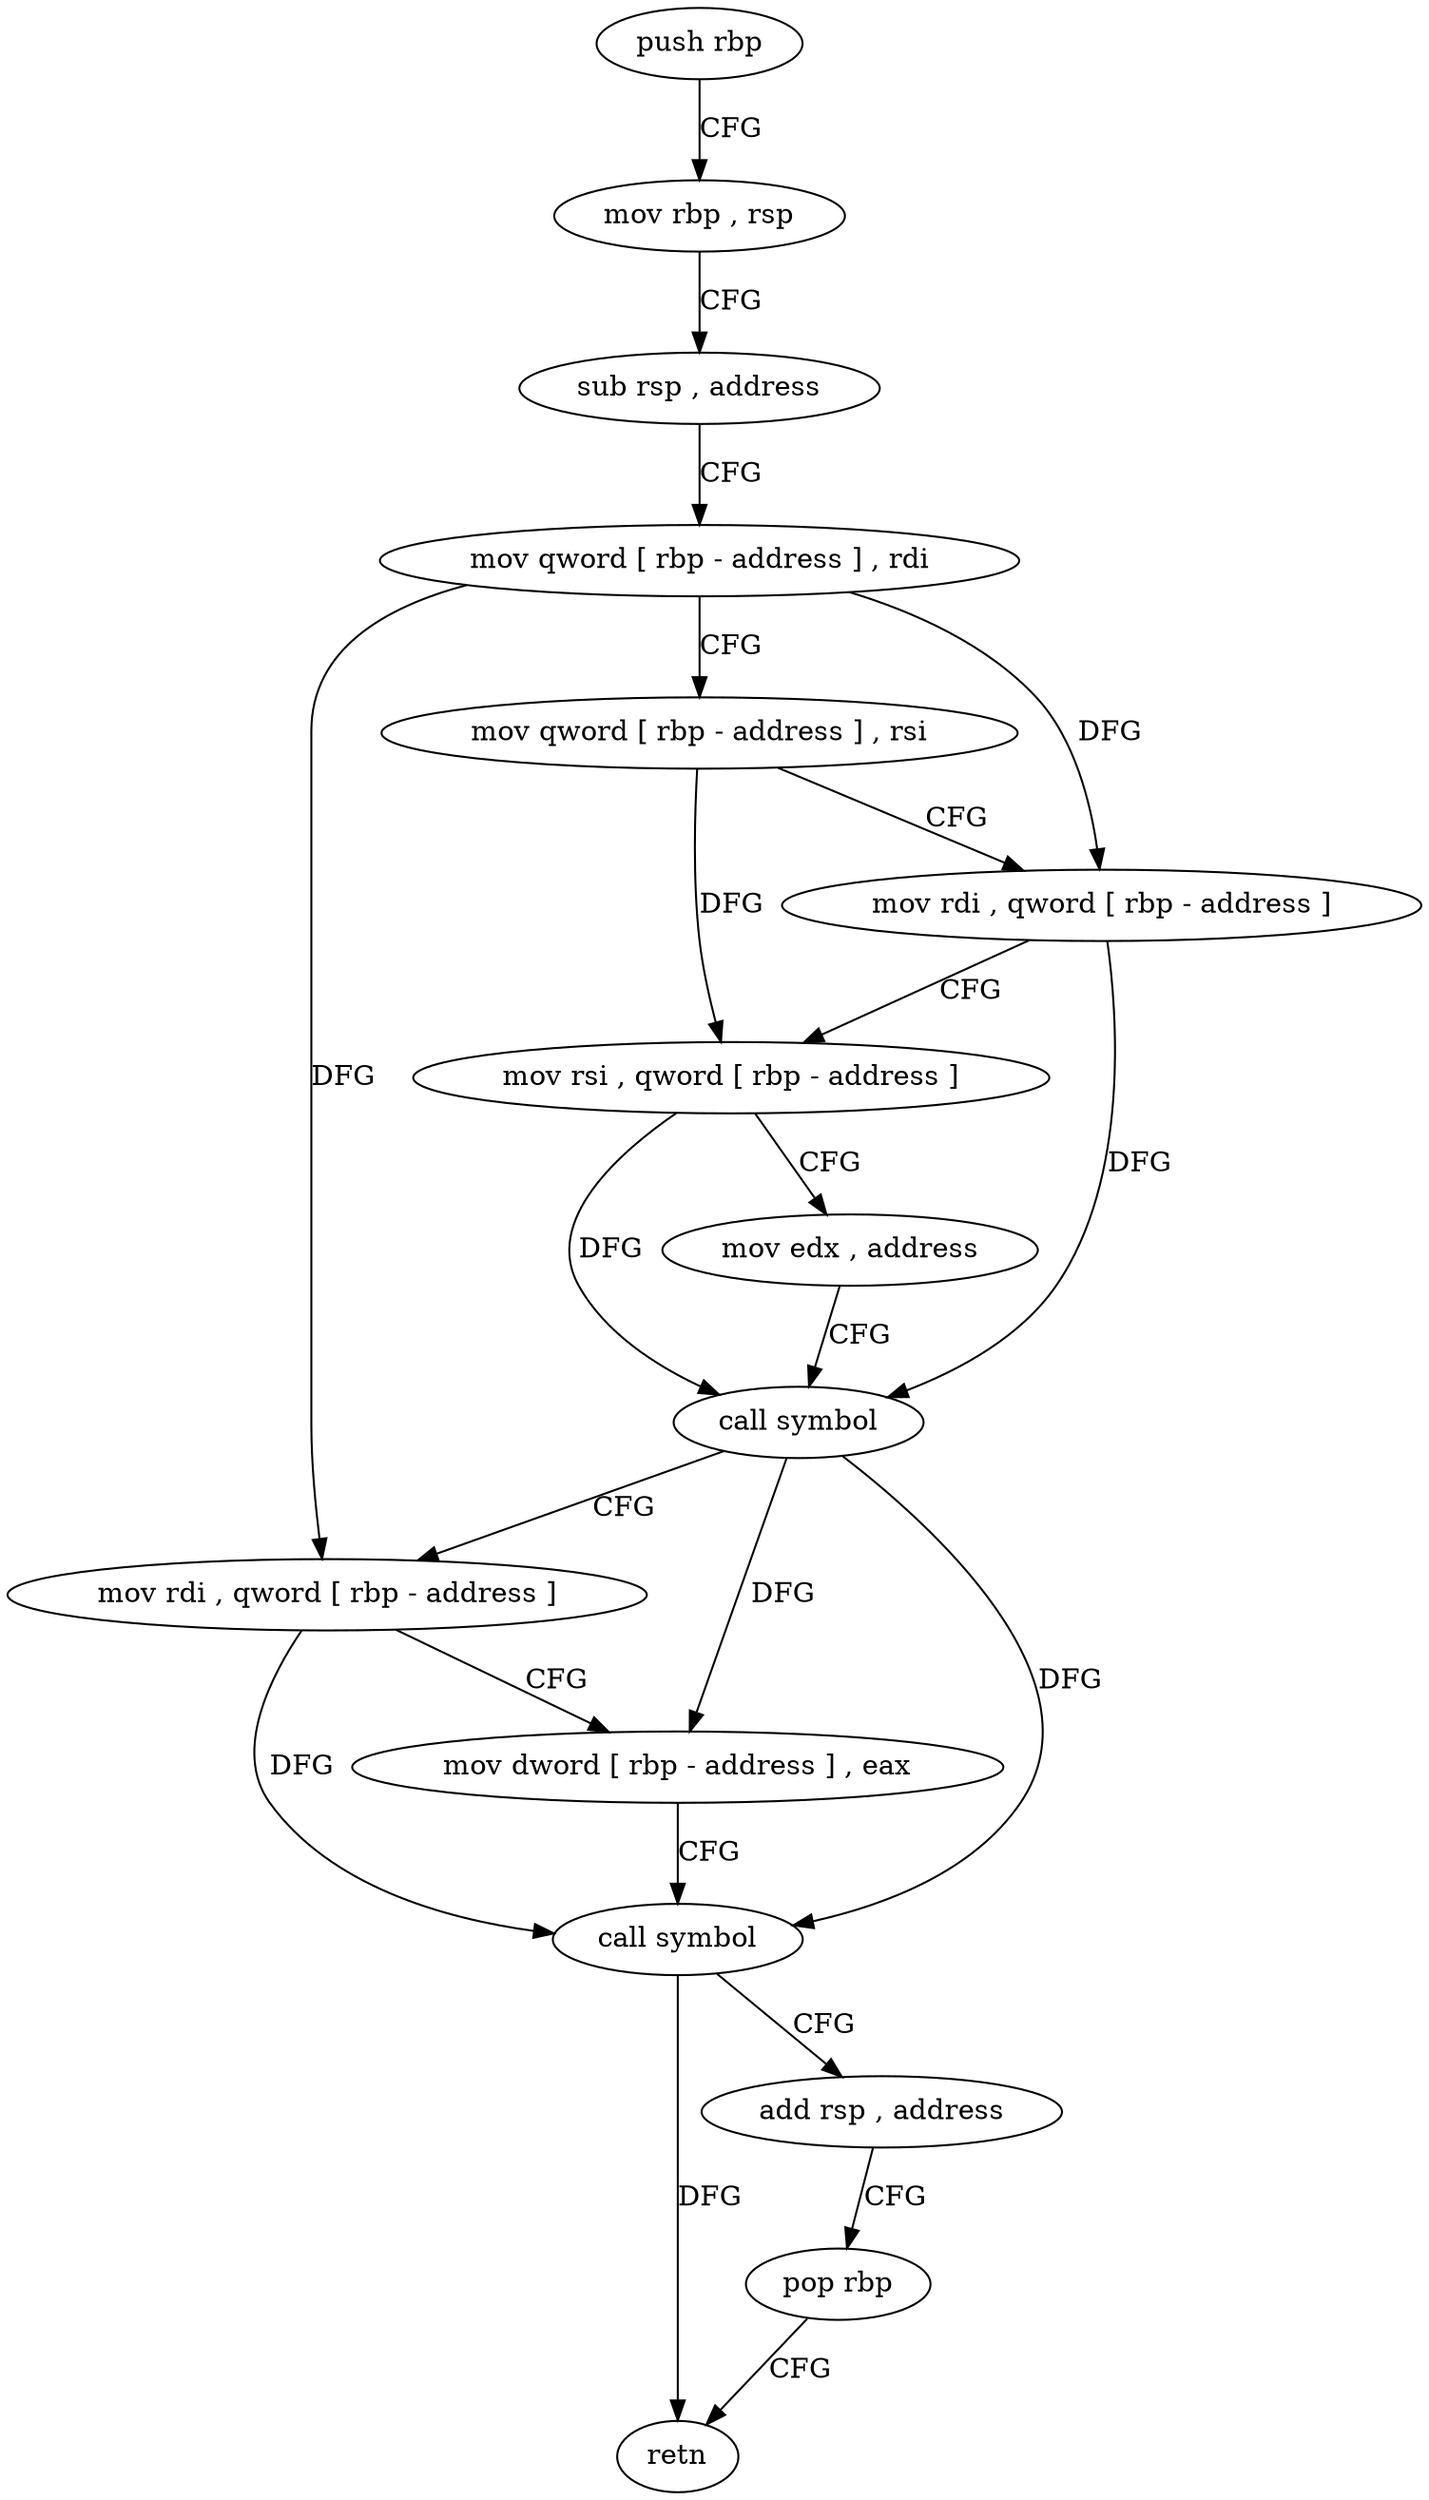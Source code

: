 digraph "func" {
"4212144" [label = "push rbp" ]
"4212145" [label = "mov rbp , rsp" ]
"4212148" [label = "sub rsp , address" ]
"4212152" [label = "mov qword [ rbp - address ] , rdi" ]
"4212156" [label = "mov qword [ rbp - address ] , rsi" ]
"4212160" [label = "mov rdi , qword [ rbp - address ]" ]
"4212164" [label = "mov rsi , qword [ rbp - address ]" ]
"4212168" [label = "mov edx , address" ]
"4212173" [label = "call symbol" ]
"4212178" [label = "mov rdi , qword [ rbp - address ]" ]
"4212182" [label = "mov dword [ rbp - address ] , eax" ]
"4212185" [label = "call symbol" ]
"4212190" [label = "add rsp , address" ]
"4212194" [label = "pop rbp" ]
"4212195" [label = "retn" ]
"4212144" -> "4212145" [ label = "CFG" ]
"4212145" -> "4212148" [ label = "CFG" ]
"4212148" -> "4212152" [ label = "CFG" ]
"4212152" -> "4212156" [ label = "CFG" ]
"4212152" -> "4212160" [ label = "DFG" ]
"4212152" -> "4212178" [ label = "DFG" ]
"4212156" -> "4212160" [ label = "CFG" ]
"4212156" -> "4212164" [ label = "DFG" ]
"4212160" -> "4212164" [ label = "CFG" ]
"4212160" -> "4212173" [ label = "DFG" ]
"4212164" -> "4212168" [ label = "CFG" ]
"4212164" -> "4212173" [ label = "DFG" ]
"4212168" -> "4212173" [ label = "CFG" ]
"4212173" -> "4212178" [ label = "CFG" ]
"4212173" -> "4212182" [ label = "DFG" ]
"4212173" -> "4212185" [ label = "DFG" ]
"4212178" -> "4212182" [ label = "CFG" ]
"4212178" -> "4212185" [ label = "DFG" ]
"4212182" -> "4212185" [ label = "CFG" ]
"4212185" -> "4212190" [ label = "CFG" ]
"4212185" -> "4212195" [ label = "DFG" ]
"4212190" -> "4212194" [ label = "CFG" ]
"4212194" -> "4212195" [ label = "CFG" ]
}
